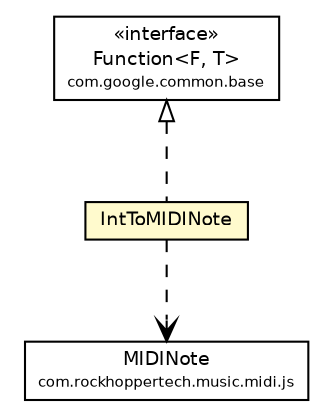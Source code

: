#!/usr/local/bin/dot
#
# Class diagram 
# Generated by UMLGraph version R5_6-24-gf6e263 (http://www.umlgraph.org/)
#

digraph G {
	edge [fontname="Helvetica",fontsize=10,labelfontname="Helvetica",labelfontsize=10];
	node [fontname="Helvetica",fontsize=10,shape=plaintext];
	nodesep=0.25;
	ranksep=0.5;
	// com.rockhoppertech.music.midi.js.MIDINote
	c4407 [label=<<table title="com.rockhoppertech.music.midi.js.MIDINote" border="0" cellborder="1" cellspacing="0" cellpadding="2" port="p" href="../MIDINote.html">
		<tr><td><table border="0" cellspacing="0" cellpadding="1">
<tr><td align="center" balign="center"> MIDINote </td></tr>
<tr><td align="center" balign="center"><font point-size="7.0"> com.rockhoppertech.music.midi.js </font></td></tr>
		</table></td></tr>
		</table>>, URL="../MIDINote.html", fontname="Helvetica", fontcolor="black", fontsize=9.0];
	// com.rockhoppertech.music.midi.js.function.IntToMIDINote
	c4420 [label=<<table title="com.rockhoppertech.music.midi.js.function.IntToMIDINote" border="0" cellborder="1" cellspacing="0" cellpadding="2" port="p" bgcolor="lemonChiffon" href="./IntToMIDINote.html">
		<tr><td><table border="0" cellspacing="0" cellpadding="1">
<tr><td align="center" balign="center"> IntToMIDINote </td></tr>
		</table></td></tr>
		</table>>, URL="./IntToMIDINote.html", fontname="Helvetica", fontcolor="black", fontsize=9.0];
	//com.rockhoppertech.music.midi.js.function.IntToMIDINote implements com.google.common.base.Function<F, T>
	c4465:p -> c4420:p [dir=back,arrowtail=empty,style=dashed];
	// com.rockhoppertech.music.midi.js.function.IntToMIDINote DEPEND com.rockhoppertech.music.midi.js.MIDINote
	c4420:p -> c4407:p [taillabel="", label="", headlabel="", fontname="Helvetica", fontcolor="black", fontsize=10.0, color="black", arrowhead=open, style=dashed];
	// com.google.common.base.Function<F, T>
	c4465 [label=<<table title="com.google.common.base.Function" border="0" cellborder="1" cellspacing="0" cellpadding="2" port="p" href="http://docs.guava-libraries.googlecode.com/git/javadoc/com/google/common/base/Function.html">
		<tr><td><table border="0" cellspacing="0" cellpadding="1">
<tr><td align="center" balign="center"> &#171;interface&#187; </td></tr>
<tr><td align="center" balign="center"> Function&lt;F, T&gt; </td></tr>
<tr><td align="center" balign="center"><font point-size="7.0"> com.google.common.base </font></td></tr>
		</table></td></tr>
		</table>>, URL="http://docs.guava-libraries.googlecode.com/git/javadoc/com/google/common/base/Function.html", fontname="Helvetica", fontcolor="black", fontsize=9.0];
}

